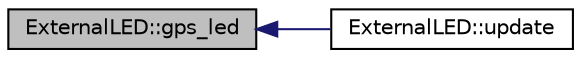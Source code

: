 digraph "ExternalLED::gps_led"
{
 // INTERACTIVE_SVG=YES
  edge [fontname="Helvetica",fontsize="10",labelfontname="Helvetica",labelfontsize="10"];
  node [fontname="Helvetica",fontsize="10",shape=record];
  rankdir="LR";
  Node1 [label="ExternalLED::gps_led",height=0.2,width=0.4,color="black", fillcolor="grey75", style="filled" fontcolor="black"];
  Node1 -> Node2 [dir="back",color="midnightblue",fontsize="10",style="solid",fontname="Helvetica"];
  Node2 [label="ExternalLED::update",height=0.2,width=0.4,color="black", fillcolor="white", style="filled",URL="$classExternalLED.html#a8cb1175f00faa179f2f68f39ac50a458"];
}

